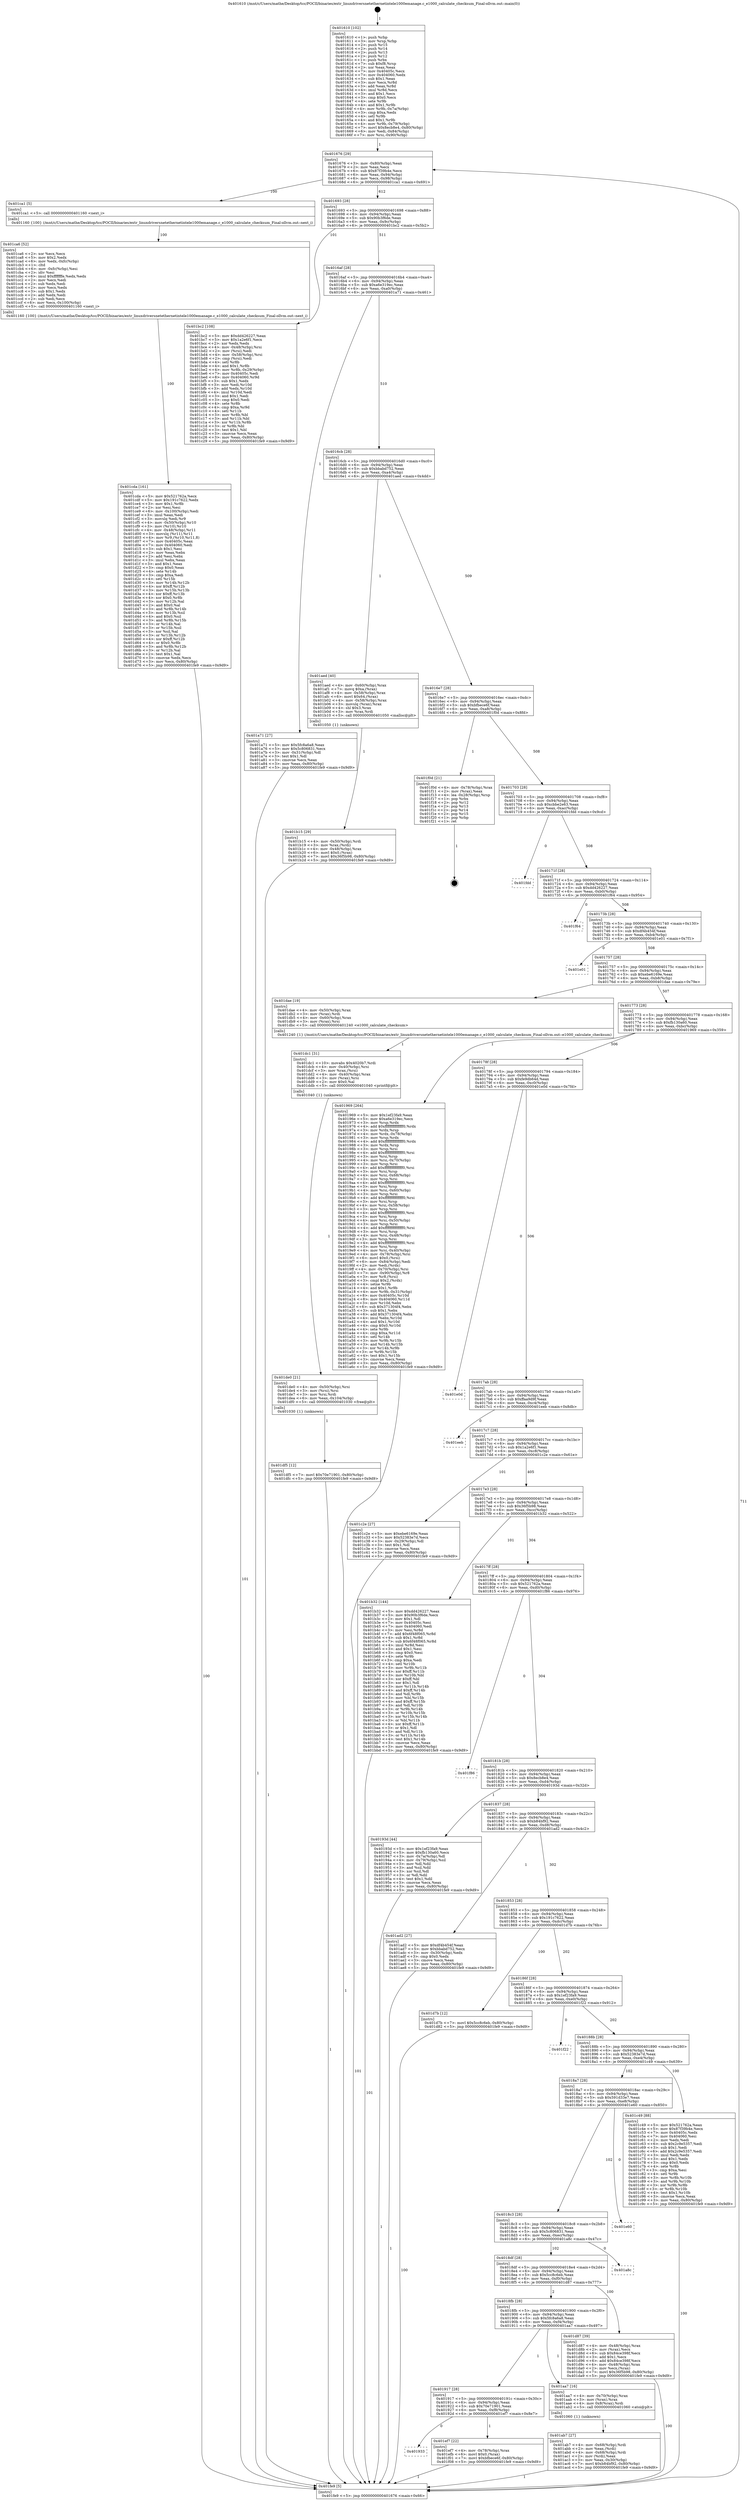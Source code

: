digraph "0x401610" {
  label = "0x401610 (/mnt/c/Users/mathe/Desktop/tcc/POCII/binaries/extr_linuxdriversnetethernetintele1000emanage.c_e1000_calculate_checksum_Final-ollvm.out::main(0))"
  labelloc = "t"
  node[shape=record]

  Entry [label="",width=0.3,height=0.3,shape=circle,fillcolor=black,style=filled]
  "0x401676" [label="{
     0x401676 [29]\l
     | [instrs]\l
     &nbsp;&nbsp;0x401676 \<+3\>: mov -0x80(%rbp),%eax\l
     &nbsp;&nbsp;0x401679 \<+2\>: mov %eax,%ecx\l
     &nbsp;&nbsp;0x40167b \<+6\>: sub $0x87f39b4e,%ecx\l
     &nbsp;&nbsp;0x401681 \<+6\>: mov %eax,-0x94(%rbp)\l
     &nbsp;&nbsp;0x401687 \<+6\>: mov %ecx,-0x98(%rbp)\l
     &nbsp;&nbsp;0x40168d \<+6\>: je 0000000000401ca1 \<main+0x691\>\l
  }"]
  "0x401ca1" [label="{
     0x401ca1 [5]\l
     | [instrs]\l
     &nbsp;&nbsp;0x401ca1 \<+5\>: call 0000000000401160 \<next_i\>\l
     | [calls]\l
     &nbsp;&nbsp;0x401160 \{100\} (/mnt/c/Users/mathe/Desktop/tcc/POCII/binaries/extr_linuxdriversnetethernetintele1000emanage.c_e1000_calculate_checksum_Final-ollvm.out::next_i)\l
  }"]
  "0x401693" [label="{
     0x401693 [28]\l
     | [instrs]\l
     &nbsp;&nbsp;0x401693 \<+5\>: jmp 0000000000401698 \<main+0x88\>\l
     &nbsp;&nbsp;0x401698 \<+6\>: mov -0x94(%rbp),%eax\l
     &nbsp;&nbsp;0x40169e \<+5\>: sub $0x90b3f6de,%eax\l
     &nbsp;&nbsp;0x4016a3 \<+6\>: mov %eax,-0x9c(%rbp)\l
     &nbsp;&nbsp;0x4016a9 \<+6\>: je 0000000000401bc2 \<main+0x5b2\>\l
  }"]
  Exit [label="",width=0.3,height=0.3,shape=circle,fillcolor=black,style=filled,peripheries=2]
  "0x401bc2" [label="{
     0x401bc2 [108]\l
     | [instrs]\l
     &nbsp;&nbsp;0x401bc2 \<+5\>: mov $0xdd426227,%eax\l
     &nbsp;&nbsp;0x401bc7 \<+5\>: mov $0x1a2e6f1,%ecx\l
     &nbsp;&nbsp;0x401bcc \<+2\>: xor %edx,%edx\l
     &nbsp;&nbsp;0x401bce \<+4\>: mov -0x48(%rbp),%rsi\l
     &nbsp;&nbsp;0x401bd2 \<+2\>: mov (%rsi),%edi\l
     &nbsp;&nbsp;0x401bd4 \<+4\>: mov -0x58(%rbp),%rsi\l
     &nbsp;&nbsp;0x401bd8 \<+2\>: cmp (%rsi),%edi\l
     &nbsp;&nbsp;0x401bda \<+4\>: setl %r8b\l
     &nbsp;&nbsp;0x401bde \<+4\>: and $0x1,%r8b\l
     &nbsp;&nbsp;0x401be2 \<+4\>: mov %r8b,-0x29(%rbp)\l
     &nbsp;&nbsp;0x401be6 \<+7\>: mov 0x40405c,%edi\l
     &nbsp;&nbsp;0x401bed \<+8\>: mov 0x404060,%r9d\l
     &nbsp;&nbsp;0x401bf5 \<+3\>: sub $0x1,%edx\l
     &nbsp;&nbsp;0x401bf8 \<+3\>: mov %edi,%r10d\l
     &nbsp;&nbsp;0x401bfb \<+3\>: add %edx,%r10d\l
     &nbsp;&nbsp;0x401bfe \<+4\>: imul %r10d,%edi\l
     &nbsp;&nbsp;0x401c02 \<+3\>: and $0x1,%edi\l
     &nbsp;&nbsp;0x401c05 \<+3\>: cmp $0x0,%edi\l
     &nbsp;&nbsp;0x401c08 \<+4\>: sete %r8b\l
     &nbsp;&nbsp;0x401c0c \<+4\>: cmp $0xa,%r9d\l
     &nbsp;&nbsp;0x401c10 \<+4\>: setl %r11b\l
     &nbsp;&nbsp;0x401c14 \<+3\>: mov %r8b,%bl\l
     &nbsp;&nbsp;0x401c17 \<+3\>: and %r11b,%bl\l
     &nbsp;&nbsp;0x401c1a \<+3\>: xor %r11b,%r8b\l
     &nbsp;&nbsp;0x401c1d \<+3\>: or %r8b,%bl\l
     &nbsp;&nbsp;0x401c20 \<+3\>: test $0x1,%bl\l
     &nbsp;&nbsp;0x401c23 \<+3\>: cmovne %ecx,%eax\l
     &nbsp;&nbsp;0x401c26 \<+3\>: mov %eax,-0x80(%rbp)\l
     &nbsp;&nbsp;0x401c29 \<+5\>: jmp 0000000000401fe9 \<main+0x9d9\>\l
  }"]
  "0x4016af" [label="{
     0x4016af [28]\l
     | [instrs]\l
     &nbsp;&nbsp;0x4016af \<+5\>: jmp 00000000004016b4 \<main+0xa4\>\l
     &nbsp;&nbsp;0x4016b4 \<+6\>: mov -0x94(%rbp),%eax\l
     &nbsp;&nbsp;0x4016ba \<+5\>: sub $0xa6e319ec,%eax\l
     &nbsp;&nbsp;0x4016bf \<+6\>: mov %eax,-0xa0(%rbp)\l
     &nbsp;&nbsp;0x4016c5 \<+6\>: je 0000000000401a71 \<main+0x461\>\l
  }"]
  "0x401933" [label="{
     0x401933\l
  }", style=dashed]
  "0x401a71" [label="{
     0x401a71 [27]\l
     | [instrs]\l
     &nbsp;&nbsp;0x401a71 \<+5\>: mov $0x5fc8a6a8,%eax\l
     &nbsp;&nbsp;0x401a76 \<+5\>: mov $0x5c806831,%ecx\l
     &nbsp;&nbsp;0x401a7b \<+3\>: mov -0x31(%rbp),%dl\l
     &nbsp;&nbsp;0x401a7e \<+3\>: test $0x1,%dl\l
     &nbsp;&nbsp;0x401a81 \<+3\>: cmovne %ecx,%eax\l
     &nbsp;&nbsp;0x401a84 \<+3\>: mov %eax,-0x80(%rbp)\l
     &nbsp;&nbsp;0x401a87 \<+5\>: jmp 0000000000401fe9 \<main+0x9d9\>\l
  }"]
  "0x4016cb" [label="{
     0x4016cb [28]\l
     | [instrs]\l
     &nbsp;&nbsp;0x4016cb \<+5\>: jmp 00000000004016d0 \<main+0xc0\>\l
     &nbsp;&nbsp;0x4016d0 \<+6\>: mov -0x94(%rbp),%eax\l
     &nbsp;&nbsp;0x4016d6 \<+5\>: sub $0xbbabd752,%eax\l
     &nbsp;&nbsp;0x4016db \<+6\>: mov %eax,-0xa4(%rbp)\l
     &nbsp;&nbsp;0x4016e1 \<+6\>: je 0000000000401aed \<main+0x4dd\>\l
  }"]
  "0x401ef7" [label="{
     0x401ef7 [22]\l
     | [instrs]\l
     &nbsp;&nbsp;0x401ef7 \<+4\>: mov -0x78(%rbp),%rax\l
     &nbsp;&nbsp;0x401efb \<+6\>: movl $0x0,(%rax)\l
     &nbsp;&nbsp;0x401f01 \<+7\>: movl $0xbfbece6f,-0x80(%rbp)\l
     &nbsp;&nbsp;0x401f08 \<+5\>: jmp 0000000000401fe9 \<main+0x9d9\>\l
  }"]
  "0x401aed" [label="{
     0x401aed [40]\l
     | [instrs]\l
     &nbsp;&nbsp;0x401aed \<+4\>: mov -0x60(%rbp),%rax\l
     &nbsp;&nbsp;0x401af1 \<+7\>: movq $0xa,(%rax)\l
     &nbsp;&nbsp;0x401af8 \<+4\>: mov -0x58(%rbp),%rax\l
     &nbsp;&nbsp;0x401afc \<+6\>: movl $0x64,(%rax)\l
     &nbsp;&nbsp;0x401b02 \<+4\>: mov -0x58(%rbp),%rax\l
     &nbsp;&nbsp;0x401b06 \<+3\>: movslq (%rax),%rax\l
     &nbsp;&nbsp;0x401b09 \<+4\>: shl $0x3,%rax\l
     &nbsp;&nbsp;0x401b0d \<+3\>: mov %rax,%rdi\l
     &nbsp;&nbsp;0x401b10 \<+5\>: call 0000000000401050 \<malloc@plt\>\l
     | [calls]\l
     &nbsp;&nbsp;0x401050 \{1\} (unknown)\l
  }"]
  "0x4016e7" [label="{
     0x4016e7 [28]\l
     | [instrs]\l
     &nbsp;&nbsp;0x4016e7 \<+5\>: jmp 00000000004016ec \<main+0xdc\>\l
     &nbsp;&nbsp;0x4016ec \<+6\>: mov -0x94(%rbp),%eax\l
     &nbsp;&nbsp;0x4016f2 \<+5\>: sub $0xbfbece6f,%eax\l
     &nbsp;&nbsp;0x4016f7 \<+6\>: mov %eax,-0xa8(%rbp)\l
     &nbsp;&nbsp;0x4016fd \<+6\>: je 0000000000401f0d \<main+0x8fd\>\l
  }"]
  "0x401df5" [label="{
     0x401df5 [12]\l
     | [instrs]\l
     &nbsp;&nbsp;0x401df5 \<+7\>: movl $0x70e71901,-0x80(%rbp)\l
     &nbsp;&nbsp;0x401dfc \<+5\>: jmp 0000000000401fe9 \<main+0x9d9\>\l
  }"]
  "0x401f0d" [label="{
     0x401f0d [21]\l
     | [instrs]\l
     &nbsp;&nbsp;0x401f0d \<+4\>: mov -0x78(%rbp),%rax\l
     &nbsp;&nbsp;0x401f11 \<+2\>: mov (%rax),%eax\l
     &nbsp;&nbsp;0x401f13 \<+4\>: lea -0x28(%rbp),%rsp\l
     &nbsp;&nbsp;0x401f17 \<+1\>: pop %rbx\l
     &nbsp;&nbsp;0x401f18 \<+2\>: pop %r12\l
     &nbsp;&nbsp;0x401f1a \<+2\>: pop %r13\l
     &nbsp;&nbsp;0x401f1c \<+2\>: pop %r14\l
     &nbsp;&nbsp;0x401f1e \<+2\>: pop %r15\l
     &nbsp;&nbsp;0x401f20 \<+1\>: pop %rbp\l
     &nbsp;&nbsp;0x401f21 \<+1\>: ret\l
  }"]
  "0x401703" [label="{
     0x401703 [28]\l
     | [instrs]\l
     &nbsp;&nbsp;0x401703 \<+5\>: jmp 0000000000401708 \<main+0xf8\>\l
     &nbsp;&nbsp;0x401708 \<+6\>: mov -0x94(%rbp),%eax\l
     &nbsp;&nbsp;0x40170e \<+5\>: sub $0xcbbe2e63,%eax\l
     &nbsp;&nbsp;0x401713 \<+6\>: mov %eax,-0xac(%rbp)\l
     &nbsp;&nbsp;0x401719 \<+6\>: je 0000000000401fdd \<main+0x9cd\>\l
  }"]
  "0x401de0" [label="{
     0x401de0 [21]\l
     | [instrs]\l
     &nbsp;&nbsp;0x401de0 \<+4\>: mov -0x50(%rbp),%rsi\l
     &nbsp;&nbsp;0x401de4 \<+3\>: mov (%rsi),%rsi\l
     &nbsp;&nbsp;0x401de7 \<+3\>: mov %rsi,%rdi\l
     &nbsp;&nbsp;0x401dea \<+6\>: mov %eax,-0x104(%rbp)\l
     &nbsp;&nbsp;0x401df0 \<+5\>: call 0000000000401030 \<free@plt\>\l
     | [calls]\l
     &nbsp;&nbsp;0x401030 \{1\} (unknown)\l
  }"]
  "0x401fdd" [label="{
     0x401fdd\l
  }", style=dashed]
  "0x40171f" [label="{
     0x40171f [28]\l
     | [instrs]\l
     &nbsp;&nbsp;0x40171f \<+5\>: jmp 0000000000401724 \<main+0x114\>\l
     &nbsp;&nbsp;0x401724 \<+6\>: mov -0x94(%rbp),%eax\l
     &nbsp;&nbsp;0x40172a \<+5\>: sub $0xdd426227,%eax\l
     &nbsp;&nbsp;0x40172f \<+6\>: mov %eax,-0xb0(%rbp)\l
     &nbsp;&nbsp;0x401735 \<+6\>: je 0000000000401f64 \<main+0x954\>\l
  }"]
  "0x401dc1" [label="{
     0x401dc1 [31]\l
     | [instrs]\l
     &nbsp;&nbsp;0x401dc1 \<+10\>: movabs $0x4020b7,%rdi\l
     &nbsp;&nbsp;0x401dcb \<+4\>: mov -0x40(%rbp),%rsi\l
     &nbsp;&nbsp;0x401dcf \<+3\>: mov %rax,(%rsi)\l
     &nbsp;&nbsp;0x401dd2 \<+4\>: mov -0x40(%rbp),%rax\l
     &nbsp;&nbsp;0x401dd6 \<+3\>: mov (%rax),%rsi\l
     &nbsp;&nbsp;0x401dd9 \<+2\>: mov $0x0,%al\l
     &nbsp;&nbsp;0x401ddb \<+5\>: call 0000000000401040 \<printf@plt\>\l
     | [calls]\l
     &nbsp;&nbsp;0x401040 \{1\} (unknown)\l
  }"]
  "0x401f64" [label="{
     0x401f64\l
  }", style=dashed]
  "0x40173b" [label="{
     0x40173b [28]\l
     | [instrs]\l
     &nbsp;&nbsp;0x40173b \<+5\>: jmp 0000000000401740 \<main+0x130\>\l
     &nbsp;&nbsp;0x401740 \<+6\>: mov -0x94(%rbp),%eax\l
     &nbsp;&nbsp;0x401746 \<+5\>: sub $0xdf4b454f,%eax\l
     &nbsp;&nbsp;0x40174b \<+6\>: mov %eax,-0xb4(%rbp)\l
     &nbsp;&nbsp;0x401751 \<+6\>: je 0000000000401e01 \<main+0x7f1\>\l
  }"]
  "0x401cda" [label="{
     0x401cda [161]\l
     | [instrs]\l
     &nbsp;&nbsp;0x401cda \<+5\>: mov $0x521762a,%ecx\l
     &nbsp;&nbsp;0x401cdf \<+5\>: mov $0x191c7622,%edx\l
     &nbsp;&nbsp;0x401ce4 \<+3\>: mov $0x1,%r8b\l
     &nbsp;&nbsp;0x401ce7 \<+2\>: xor %esi,%esi\l
     &nbsp;&nbsp;0x401ce9 \<+6\>: mov -0x100(%rbp),%edi\l
     &nbsp;&nbsp;0x401cef \<+3\>: imul %eax,%edi\l
     &nbsp;&nbsp;0x401cf2 \<+3\>: movslq %edi,%r9\l
     &nbsp;&nbsp;0x401cf5 \<+4\>: mov -0x50(%rbp),%r10\l
     &nbsp;&nbsp;0x401cf9 \<+3\>: mov (%r10),%r10\l
     &nbsp;&nbsp;0x401cfc \<+4\>: mov -0x48(%rbp),%r11\l
     &nbsp;&nbsp;0x401d00 \<+3\>: movslq (%r11),%r11\l
     &nbsp;&nbsp;0x401d03 \<+4\>: mov %r9,(%r10,%r11,8)\l
     &nbsp;&nbsp;0x401d07 \<+7\>: mov 0x40405c,%eax\l
     &nbsp;&nbsp;0x401d0e \<+7\>: mov 0x404060,%edi\l
     &nbsp;&nbsp;0x401d15 \<+3\>: sub $0x1,%esi\l
     &nbsp;&nbsp;0x401d18 \<+2\>: mov %eax,%ebx\l
     &nbsp;&nbsp;0x401d1a \<+2\>: add %esi,%ebx\l
     &nbsp;&nbsp;0x401d1c \<+3\>: imul %ebx,%eax\l
     &nbsp;&nbsp;0x401d1f \<+3\>: and $0x1,%eax\l
     &nbsp;&nbsp;0x401d22 \<+3\>: cmp $0x0,%eax\l
     &nbsp;&nbsp;0x401d25 \<+4\>: sete %r14b\l
     &nbsp;&nbsp;0x401d29 \<+3\>: cmp $0xa,%edi\l
     &nbsp;&nbsp;0x401d2c \<+4\>: setl %r15b\l
     &nbsp;&nbsp;0x401d30 \<+3\>: mov %r14b,%r12b\l
     &nbsp;&nbsp;0x401d33 \<+4\>: xor $0xff,%r12b\l
     &nbsp;&nbsp;0x401d37 \<+3\>: mov %r15b,%r13b\l
     &nbsp;&nbsp;0x401d3a \<+4\>: xor $0xff,%r13b\l
     &nbsp;&nbsp;0x401d3e \<+4\>: xor $0x0,%r8b\l
     &nbsp;&nbsp;0x401d42 \<+3\>: mov %r12b,%al\l
     &nbsp;&nbsp;0x401d45 \<+2\>: and $0x0,%al\l
     &nbsp;&nbsp;0x401d47 \<+3\>: and %r8b,%r14b\l
     &nbsp;&nbsp;0x401d4a \<+3\>: mov %r13b,%sil\l
     &nbsp;&nbsp;0x401d4d \<+4\>: and $0x0,%sil\l
     &nbsp;&nbsp;0x401d51 \<+3\>: and %r8b,%r15b\l
     &nbsp;&nbsp;0x401d54 \<+3\>: or %r14b,%al\l
     &nbsp;&nbsp;0x401d57 \<+3\>: or %r15b,%sil\l
     &nbsp;&nbsp;0x401d5a \<+3\>: xor %sil,%al\l
     &nbsp;&nbsp;0x401d5d \<+3\>: or %r13b,%r12b\l
     &nbsp;&nbsp;0x401d60 \<+4\>: xor $0xff,%r12b\l
     &nbsp;&nbsp;0x401d64 \<+4\>: or $0x0,%r8b\l
     &nbsp;&nbsp;0x401d68 \<+3\>: and %r8b,%r12b\l
     &nbsp;&nbsp;0x401d6b \<+3\>: or %r12b,%al\l
     &nbsp;&nbsp;0x401d6e \<+2\>: test $0x1,%al\l
     &nbsp;&nbsp;0x401d70 \<+3\>: cmovne %edx,%ecx\l
     &nbsp;&nbsp;0x401d73 \<+3\>: mov %ecx,-0x80(%rbp)\l
     &nbsp;&nbsp;0x401d76 \<+5\>: jmp 0000000000401fe9 \<main+0x9d9\>\l
  }"]
  "0x401e01" [label="{
     0x401e01\l
  }", style=dashed]
  "0x401757" [label="{
     0x401757 [28]\l
     | [instrs]\l
     &nbsp;&nbsp;0x401757 \<+5\>: jmp 000000000040175c \<main+0x14c\>\l
     &nbsp;&nbsp;0x40175c \<+6\>: mov -0x94(%rbp),%eax\l
     &nbsp;&nbsp;0x401762 \<+5\>: sub $0xebe6169e,%eax\l
     &nbsp;&nbsp;0x401767 \<+6\>: mov %eax,-0xb8(%rbp)\l
     &nbsp;&nbsp;0x40176d \<+6\>: je 0000000000401dae \<main+0x79e\>\l
  }"]
  "0x401ca6" [label="{
     0x401ca6 [52]\l
     | [instrs]\l
     &nbsp;&nbsp;0x401ca6 \<+2\>: xor %ecx,%ecx\l
     &nbsp;&nbsp;0x401ca8 \<+5\>: mov $0x2,%edx\l
     &nbsp;&nbsp;0x401cad \<+6\>: mov %edx,-0xfc(%rbp)\l
     &nbsp;&nbsp;0x401cb3 \<+1\>: cltd\l
     &nbsp;&nbsp;0x401cb4 \<+6\>: mov -0xfc(%rbp),%esi\l
     &nbsp;&nbsp;0x401cba \<+2\>: idiv %esi\l
     &nbsp;&nbsp;0x401cbc \<+6\>: imul $0xfffffffe,%edx,%edx\l
     &nbsp;&nbsp;0x401cc2 \<+2\>: mov %ecx,%edi\l
     &nbsp;&nbsp;0x401cc4 \<+2\>: sub %edx,%edi\l
     &nbsp;&nbsp;0x401cc6 \<+2\>: mov %ecx,%edx\l
     &nbsp;&nbsp;0x401cc8 \<+3\>: sub $0x1,%edx\l
     &nbsp;&nbsp;0x401ccb \<+2\>: add %edx,%edi\l
     &nbsp;&nbsp;0x401ccd \<+2\>: sub %edi,%ecx\l
     &nbsp;&nbsp;0x401ccf \<+6\>: mov %ecx,-0x100(%rbp)\l
     &nbsp;&nbsp;0x401cd5 \<+5\>: call 0000000000401160 \<next_i\>\l
     | [calls]\l
     &nbsp;&nbsp;0x401160 \{100\} (/mnt/c/Users/mathe/Desktop/tcc/POCII/binaries/extr_linuxdriversnetethernetintele1000emanage.c_e1000_calculate_checksum_Final-ollvm.out::next_i)\l
  }"]
  "0x401dae" [label="{
     0x401dae [19]\l
     | [instrs]\l
     &nbsp;&nbsp;0x401dae \<+4\>: mov -0x50(%rbp),%rax\l
     &nbsp;&nbsp;0x401db2 \<+3\>: mov (%rax),%rdi\l
     &nbsp;&nbsp;0x401db5 \<+4\>: mov -0x60(%rbp),%rax\l
     &nbsp;&nbsp;0x401db9 \<+3\>: mov (%rax),%rsi\l
     &nbsp;&nbsp;0x401dbc \<+5\>: call 0000000000401240 \<e1000_calculate_checksum\>\l
     | [calls]\l
     &nbsp;&nbsp;0x401240 \{1\} (/mnt/c/Users/mathe/Desktop/tcc/POCII/binaries/extr_linuxdriversnetethernetintele1000emanage.c_e1000_calculate_checksum_Final-ollvm.out::e1000_calculate_checksum)\l
  }"]
  "0x401773" [label="{
     0x401773 [28]\l
     | [instrs]\l
     &nbsp;&nbsp;0x401773 \<+5\>: jmp 0000000000401778 \<main+0x168\>\l
     &nbsp;&nbsp;0x401778 \<+6\>: mov -0x94(%rbp),%eax\l
     &nbsp;&nbsp;0x40177e \<+5\>: sub $0xfb130a60,%eax\l
     &nbsp;&nbsp;0x401783 \<+6\>: mov %eax,-0xbc(%rbp)\l
     &nbsp;&nbsp;0x401789 \<+6\>: je 0000000000401969 \<main+0x359\>\l
  }"]
  "0x401b15" [label="{
     0x401b15 [29]\l
     | [instrs]\l
     &nbsp;&nbsp;0x401b15 \<+4\>: mov -0x50(%rbp),%rdi\l
     &nbsp;&nbsp;0x401b19 \<+3\>: mov %rax,(%rdi)\l
     &nbsp;&nbsp;0x401b1c \<+4\>: mov -0x48(%rbp),%rax\l
     &nbsp;&nbsp;0x401b20 \<+6\>: movl $0x0,(%rax)\l
     &nbsp;&nbsp;0x401b26 \<+7\>: movl $0x36f5b98,-0x80(%rbp)\l
     &nbsp;&nbsp;0x401b2d \<+5\>: jmp 0000000000401fe9 \<main+0x9d9\>\l
  }"]
  "0x401969" [label="{
     0x401969 [264]\l
     | [instrs]\l
     &nbsp;&nbsp;0x401969 \<+5\>: mov $0x1ef23fa9,%eax\l
     &nbsp;&nbsp;0x40196e \<+5\>: mov $0xa6e319ec,%ecx\l
     &nbsp;&nbsp;0x401973 \<+3\>: mov %rsp,%rdx\l
     &nbsp;&nbsp;0x401976 \<+4\>: add $0xfffffffffffffff0,%rdx\l
     &nbsp;&nbsp;0x40197a \<+3\>: mov %rdx,%rsp\l
     &nbsp;&nbsp;0x40197d \<+4\>: mov %rdx,-0x78(%rbp)\l
     &nbsp;&nbsp;0x401981 \<+3\>: mov %rsp,%rdx\l
     &nbsp;&nbsp;0x401984 \<+4\>: add $0xfffffffffffffff0,%rdx\l
     &nbsp;&nbsp;0x401988 \<+3\>: mov %rdx,%rsp\l
     &nbsp;&nbsp;0x40198b \<+3\>: mov %rsp,%rsi\l
     &nbsp;&nbsp;0x40198e \<+4\>: add $0xfffffffffffffff0,%rsi\l
     &nbsp;&nbsp;0x401992 \<+3\>: mov %rsi,%rsp\l
     &nbsp;&nbsp;0x401995 \<+4\>: mov %rsi,-0x70(%rbp)\l
     &nbsp;&nbsp;0x401999 \<+3\>: mov %rsp,%rsi\l
     &nbsp;&nbsp;0x40199c \<+4\>: add $0xfffffffffffffff0,%rsi\l
     &nbsp;&nbsp;0x4019a0 \<+3\>: mov %rsi,%rsp\l
     &nbsp;&nbsp;0x4019a3 \<+4\>: mov %rsi,-0x68(%rbp)\l
     &nbsp;&nbsp;0x4019a7 \<+3\>: mov %rsp,%rsi\l
     &nbsp;&nbsp;0x4019aa \<+4\>: add $0xfffffffffffffff0,%rsi\l
     &nbsp;&nbsp;0x4019ae \<+3\>: mov %rsi,%rsp\l
     &nbsp;&nbsp;0x4019b1 \<+4\>: mov %rsi,-0x60(%rbp)\l
     &nbsp;&nbsp;0x4019b5 \<+3\>: mov %rsp,%rsi\l
     &nbsp;&nbsp;0x4019b8 \<+4\>: add $0xfffffffffffffff0,%rsi\l
     &nbsp;&nbsp;0x4019bc \<+3\>: mov %rsi,%rsp\l
     &nbsp;&nbsp;0x4019bf \<+4\>: mov %rsi,-0x58(%rbp)\l
     &nbsp;&nbsp;0x4019c3 \<+3\>: mov %rsp,%rsi\l
     &nbsp;&nbsp;0x4019c6 \<+4\>: add $0xfffffffffffffff0,%rsi\l
     &nbsp;&nbsp;0x4019ca \<+3\>: mov %rsi,%rsp\l
     &nbsp;&nbsp;0x4019cd \<+4\>: mov %rsi,-0x50(%rbp)\l
     &nbsp;&nbsp;0x4019d1 \<+3\>: mov %rsp,%rsi\l
     &nbsp;&nbsp;0x4019d4 \<+4\>: add $0xfffffffffffffff0,%rsi\l
     &nbsp;&nbsp;0x4019d8 \<+3\>: mov %rsi,%rsp\l
     &nbsp;&nbsp;0x4019db \<+4\>: mov %rsi,-0x48(%rbp)\l
     &nbsp;&nbsp;0x4019df \<+3\>: mov %rsp,%rsi\l
     &nbsp;&nbsp;0x4019e2 \<+4\>: add $0xfffffffffffffff0,%rsi\l
     &nbsp;&nbsp;0x4019e6 \<+3\>: mov %rsi,%rsp\l
     &nbsp;&nbsp;0x4019e9 \<+4\>: mov %rsi,-0x40(%rbp)\l
     &nbsp;&nbsp;0x4019ed \<+4\>: mov -0x78(%rbp),%rsi\l
     &nbsp;&nbsp;0x4019f1 \<+6\>: movl $0x0,(%rsi)\l
     &nbsp;&nbsp;0x4019f7 \<+6\>: mov -0x84(%rbp),%edi\l
     &nbsp;&nbsp;0x4019fd \<+2\>: mov %edi,(%rdx)\l
     &nbsp;&nbsp;0x4019ff \<+4\>: mov -0x70(%rbp),%rsi\l
     &nbsp;&nbsp;0x401a03 \<+7\>: mov -0x90(%rbp),%r8\l
     &nbsp;&nbsp;0x401a0a \<+3\>: mov %r8,(%rsi)\l
     &nbsp;&nbsp;0x401a0d \<+3\>: cmpl $0x2,(%rdx)\l
     &nbsp;&nbsp;0x401a10 \<+4\>: setne %r9b\l
     &nbsp;&nbsp;0x401a14 \<+4\>: and $0x1,%r9b\l
     &nbsp;&nbsp;0x401a18 \<+4\>: mov %r9b,-0x31(%rbp)\l
     &nbsp;&nbsp;0x401a1c \<+8\>: mov 0x40405c,%r10d\l
     &nbsp;&nbsp;0x401a24 \<+8\>: mov 0x404060,%r11d\l
     &nbsp;&nbsp;0x401a2c \<+3\>: mov %r10d,%ebx\l
     &nbsp;&nbsp;0x401a2f \<+6\>: sub $0x371304f4,%ebx\l
     &nbsp;&nbsp;0x401a35 \<+3\>: sub $0x1,%ebx\l
     &nbsp;&nbsp;0x401a38 \<+6\>: add $0x371304f4,%ebx\l
     &nbsp;&nbsp;0x401a3e \<+4\>: imul %ebx,%r10d\l
     &nbsp;&nbsp;0x401a42 \<+4\>: and $0x1,%r10d\l
     &nbsp;&nbsp;0x401a46 \<+4\>: cmp $0x0,%r10d\l
     &nbsp;&nbsp;0x401a4a \<+4\>: sete %r9b\l
     &nbsp;&nbsp;0x401a4e \<+4\>: cmp $0xa,%r11d\l
     &nbsp;&nbsp;0x401a52 \<+4\>: setl %r14b\l
     &nbsp;&nbsp;0x401a56 \<+3\>: mov %r9b,%r15b\l
     &nbsp;&nbsp;0x401a59 \<+3\>: and %r14b,%r15b\l
     &nbsp;&nbsp;0x401a5c \<+3\>: xor %r14b,%r9b\l
     &nbsp;&nbsp;0x401a5f \<+3\>: or %r9b,%r15b\l
     &nbsp;&nbsp;0x401a62 \<+4\>: test $0x1,%r15b\l
     &nbsp;&nbsp;0x401a66 \<+3\>: cmovne %ecx,%eax\l
     &nbsp;&nbsp;0x401a69 \<+3\>: mov %eax,-0x80(%rbp)\l
     &nbsp;&nbsp;0x401a6c \<+5\>: jmp 0000000000401fe9 \<main+0x9d9\>\l
  }"]
  "0x40178f" [label="{
     0x40178f [28]\l
     | [instrs]\l
     &nbsp;&nbsp;0x40178f \<+5\>: jmp 0000000000401794 \<main+0x184\>\l
     &nbsp;&nbsp;0x401794 \<+6\>: mov -0x94(%rbp),%eax\l
     &nbsp;&nbsp;0x40179a \<+5\>: sub $0xfe9db64d,%eax\l
     &nbsp;&nbsp;0x40179f \<+6\>: mov %eax,-0xc0(%rbp)\l
     &nbsp;&nbsp;0x4017a5 \<+6\>: je 0000000000401e0d \<main+0x7fd\>\l
  }"]
  "0x401ab7" [label="{
     0x401ab7 [27]\l
     | [instrs]\l
     &nbsp;&nbsp;0x401ab7 \<+4\>: mov -0x68(%rbp),%rdi\l
     &nbsp;&nbsp;0x401abb \<+2\>: mov %eax,(%rdi)\l
     &nbsp;&nbsp;0x401abd \<+4\>: mov -0x68(%rbp),%rdi\l
     &nbsp;&nbsp;0x401ac1 \<+2\>: mov (%rdi),%eax\l
     &nbsp;&nbsp;0x401ac3 \<+3\>: mov %eax,-0x30(%rbp)\l
     &nbsp;&nbsp;0x401ac6 \<+7\>: movl $0xb84bf92,-0x80(%rbp)\l
     &nbsp;&nbsp;0x401acd \<+5\>: jmp 0000000000401fe9 \<main+0x9d9\>\l
  }"]
  "0x401e0d" [label="{
     0x401e0d\l
  }", style=dashed]
  "0x4017ab" [label="{
     0x4017ab [28]\l
     | [instrs]\l
     &nbsp;&nbsp;0x4017ab \<+5\>: jmp 00000000004017b0 \<main+0x1a0\>\l
     &nbsp;&nbsp;0x4017b0 \<+6\>: mov -0x94(%rbp),%eax\l
     &nbsp;&nbsp;0x4017b6 \<+5\>: sub $0xffaa9d9f,%eax\l
     &nbsp;&nbsp;0x4017bb \<+6\>: mov %eax,-0xc4(%rbp)\l
     &nbsp;&nbsp;0x4017c1 \<+6\>: je 0000000000401eeb \<main+0x8db\>\l
  }"]
  "0x401917" [label="{
     0x401917 [28]\l
     | [instrs]\l
     &nbsp;&nbsp;0x401917 \<+5\>: jmp 000000000040191c \<main+0x30c\>\l
     &nbsp;&nbsp;0x40191c \<+6\>: mov -0x94(%rbp),%eax\l
     &nbsp;&nbsp;0x401922 \<+5\>: sub $0x70e71901,%eax\l
     &nbsp;&nbsp;0x401927 \<+6\>: mov %eax,-0xf8(%rbp)\l
     &nbsp;&nbsp;0x40192d \<+6\>: je 0000000000401ef7 \<main+0x8e7\>\l
  }"]
  "0x401eeb" [label="{
     0x401eeb\l
  }", style=dashed]
  "0x4017c7" [label="{
     0x4017c7 [28]\l
     | [instrs]\l
     &nbsp;&nbsp;0x4017c7 \<+5\>: jmp 00000000004017cc \<main+0x1bc\>\l
     &nbsp;&nbsp;0x4017cc \<+6\>: mov -0x94(%rbp),%eax\l
     &nbsp;&nbsp;0x4017d2 \<+5\>: sub $0x1a2e6f1,%eax\l
     &nbsp;&nbsp;0x4017d7 \<+6\>: mov %eax,-0xc8(%rbp)\l
     &nbsp;&nbsp;0x4017dd \<+6\>: je 0000000000401c2e \<main+0x61e\>\l
  }"]
  "0x401aa7" [label="{
     0x401aa7 [16]\l
     | [instrs]\l
     &nbsp;&nbsp;0x401aa7 \<+4\>: mov -0x70(%rbp),%rax\l
     &nbsp;&nbsp;0x401aab \<+3\>: mov (%rax),%rax\l
     &nbsp;&nbsp;0x401aae \<+4\>: mov 0x8(%rax),%rdi\l
     &nbsp;&nbsp;0x401ab2 \<+5\>: call 0000000000401060 \<atoi@plt\>\l
     | [calls]\l
     &nbsp;&nbsp;0x401060 \{1\} (unknown)\l
  }"]
  "0x401c2e" [label="{
     0x401c2e [27]\l
     | [instrs]\l
     &nbsp;&nbsp;0x401c2e \<+5\>: mov $0xebe6169e,%eax\l
     &nbsp;&nbsp;0x401c33 \<+5\>: mov $0x52383e7d,%ecx\l
     &nbsp;&nbsp;0x401c38 \<+3\>: mov -0x29(%rbp),%dl\l
     &nbsp;&nbsp;0x401c3b \<+3\>: test $0x1,%dl\l
     &nbsp;&nbsp;0x401c3e \<+3\>: cmovne %ecx,%eax\l
     &nbsp;&nbsp;0x401c41 \<+3\>: mov %eax,-0x80(%rbp)\l
     &nbsp;&nbsp;0x401c44 \<+5\>: jmp 0000000000401fe9 \<main+0x9d9\>\l
  }"]
  "0x4017e3" [label="{
     0x4017e3 [28]\l
     | [instrs]\l
     &nbsp;&nbsp;0x4017e3 \<+5\>: jmp 00000000004017e8 \<main+0x1d8\>\l
     &nbsp;&nbsp;0x4017e8 \<+6\>: mov -0x94(%rbp),%eax\l
     &nbsp;&nbsp;0x4017ee \<+5\>: sub $0x36f5b98,%eax\l
     &nbsp;&nbsp;0x4017f3 \<+6\>: mov %eax,-0xcc(%rbp)\l
     &nbsp;&nbsp;0x4017f9 \<+6\>: je 0000000000401b32 \<main+0x522\>\l
  }"]
  "0x4018fb" [label="{
     0x4018fb [28]\l
     | [instrs]\l
     &nbsp;&nbsp;0x4018fb \<+5\>: jmp 0000000000401900 \<main+0x2f0\>\l
     &nbsp;&nbsp;0x401900 \<+6\>: mov -0x94(%rbp),%eax\l
     &nbsp;&nbsp;0x401906 \<+5\>: sub $0x5fc8a6a8,%eax\l
     &nbsp;&nbsp;0x40190b \<+6\>: mov %eax,-0xf4(%rbp)\l
     &nbsp;&nbsp;0x401911 \<+6\>: je 0000000000401aa7 \<main+0x497\>\l
  }"]
  "0x401b32" [label="{
     0x401b32 [144]\l
     | [instrs]\l
     &nbsp;&nbsp;0x401b32 \<+5\>: mov $0xdd426227,%eax\l
     &nbsp;&nbsp;0x401b37 \<+5\>: mov $0x90b3f6de,%ecx\l
     &nbsp;&nbsp;0x401b3c \<+2\>: mov $0x1,%dl\l
     &nbsp;&nbsp;0x401b3e \<+7\>: mov 0x40405c,%esi\l
     &nbsp;&nbsp;0x401b45 \<+7\>: mov 0x404060,%edi\l
     &nbsp;&nbsp;0x401b4c \<+3\>: mov %esi,%r8d\l
     &nbsp;&nbsp;0x401b4f \<+7\>: add $0x6f48f065,%r8d\l
     &nbsp;&nbsp;0x401b56 \<+4\>: sub $0x1,%r8d\l
     &nbsp;&nbsp;0x401b5a \<+7\>: sub $0x6f48f065,%r8d\l
     &nbsp;&nbsp;0x401b61 \<+4\>: imul %r8d,%esi\l
     &nbsp;&nbsp;0x401b65 \<+3\>: and $0x1,%esi\l
     &nbsp;&nbsp;0x401b68 \<+3\>: cmp $0x0,%esi\l
     &nbsp;&nbsp;0x401b6b \<+4\>: sete %r9b\l
     &nbsp;&nbsp;0x401b6f \<+3\>: cmp $0xa,%edi\l
     &nbsp;&nbsp;0x401b72 \<+4\>: setl %r10b\l
     &nbsp;&nbsp;0x401b76 \<+3\>: mov %r9b,%r11b\l
     &nbsp;&nbsp;0x401b79 \<+4\>: xor $0xff,%r11b\l
     &nbsp;&nbsp;0x401b7d \<+3\>: mov %r10b,%bl\l
     &nbsp;&nbsp;0x401b80 \<+3\>: xor $0xff,%bl\l
     &nbsp;&nbsp;0x401b83 \<+3\>: xor $0x1,%dl\l
     &nbsp;&nbsp;0x401b86 \<+3\>: mov %r11b,%r14b\l
     &nbsp;&nbsp;0x401b89 \<+4\>: and $0xff,%r14b\l
     &nbsp;&nbsp;0x401b8d \<+3\>: and %dl,%r9b\l
     &nbsp;&nbsp;0x401b90 \<+3\>: mov %bl,%r15b\l
     &nbsp;&nbsp;0x401b93 \<+4\>: and $0xff,%r15b\l
     &nbsp;&nbsp;0x401b97 \<+3\>: and %dl,%r10b\l
     &nbsp;&nbsp;0x401b9a \<+3\>: or %r9b,%r14b\l
     &nbsp;&nbsp;0x401b9d \<+3\>: or %r10b,%r15b\l
     &nbsp;&nbsp;0x401ba0 \<+3\>: xor %r15b,%r14b\l
     &nbsp;&nbsp;0x401ba3 \<+3\>: or %bl,%r11b\l
     &nbsp;&nbsp;0x401ba6 \<+4\>: xor $0xff,%r11b\l
     &nbsp;&nbsp;0x401baa \<+3\>: or $0x1,%dl\l
     &nbsp;&nbsp;0x401bad \<+3\>: and %dl,%r11b\l
     &nbsp;&nbsp;0x401bb0 \<+3\>: or %r11b,%r14b\l
     &nbsp;&nbsp;0x401bb3 \<+4\>: test $0x1,%r14b\l
     &nbsp;&nbsp;0x401bb7 \<+3\>: cmovne %ecx,%eax\l
     &nbsp;&nbsp;0x401bba \<+3\>: mov %eax,-0x80(%rbp)\l
     &nbsp;&nbsp;0x401bbd \<+5\>: jmp 0000000000401fe9 \<main+0x9d9\>\l
  }"]
  "0x4017ff" [label="{
     0x4017ff [28]\l
     | [instrs]\l
     &nbsp;&nbsp;0x4017ff \<+5\>: jmp 0000000000401804 \<main+0x1f4\>\l
     &nbsp;&nbsp;0x401804 \<+6\>: mov -0x94(%rbp),%eax\l
     &nbsp;&nbsp;0x40180a \<+5\>: sub $0x521762a,%eax\l
     &nbsp;&nbsp;0x40180f \<+6\>: mov %eax,-0xd0(%rbp)\l
     &nbsp;&nbsp;0x401815 \<+6\>: je 0000000000401f86 \<main+0x976\>\l
  }"]
  "0x401d87" [label="{
     0x401d87 [39]\l
     | [instrs]\l
     &nbsp;&nbsp;0x401d87 \<+4\>: mov -0x48(%rbp),%rax\l
     &nbsp;&nbsp;0x401d8b \<+2\>: mov (%rax),%ecx\l
     &nbsp;&nbsp;0x401d8d \<+6\>: sub $0x84ce398f,%ecx\l
     &nbsp;&nbsp;0x401d93 \<+3\>: add $0x1,%ecx\l
     &nbsp;&nbsp;0x401d96 \<+6\>: add $0x84ce398f,%ecx\l
     &nbsp;&nbsp;0x401d9c \<+4\>: mov -0x48(%rbp),%rax\l
     &nbsp;&nbsp;0x401da0 \<+2\>: mov %ecx,(%rax)\l
     &nbsp;&nbsp;0x401da2 \<+7\>: movl $0x36f5b98,-0x80(%rbp)\l
     &nbsp;&nbsp;0x401da9 \<+5\>: jmp 0000000000401fe9 \<main+0x9d9\>\l
  }"]
  "0x401f86" [label="{
     0x401f86\l
  }", style=dashed]
  "0x40181b" [label="{
     0x40181b [28]\l
     | [instrs]\l
     &nbsp;&nbsp;0x40181b \<+5\>: jmp 0000000000401820 \<main+0x210\>\l
     &nbsp;&nbsp;0x401820 \<+6\>: mov -0x94(%rbp),%eax\l
     &nbsp;&nbsp;0x401826 \<+5\>: sub $0x8ecb8e4,%eax\l
     &nbsp;&nbsp;0x40182b \<+6\>: mov %eax,-0xd4(%rbp)\l
     &nbsp;&nbsp;0x401831 \<+6\>: je 000000000040193d \<main+0x32d\>\l
  }"]
  "0x4018df" [label="{
     0x4018df [28]\l
     | [instrs]\l
     &nbsp;&nbsp;0x4018df \<+5\>: jmp 00000000004018e4 \<main+0x2d4\>\l
     &nbsp;&nbsp;0x4018e4 \<+6\>: mov -0x94(%rbp),%eax\l
     &nbsp;&nbsp;0x4018ea \<+5\>: sub $0x5cc8c6eb,%eax\l
     &nbsp;&nbsp;0x4018ef \<+6\>: mov %eax,-0xf0(%rbp)\l
     &nbsp;&nbsp;0x4018f5 \<+6\>: je 0000000000401d87 \<main+0x777\>\l
  }"]
  "0x40193d" [label="{
     0x40193d [44]\l
     | [instrs]\l
     &nbsp;&nbsp;0x40193d \<+5\>: mov $0x1ef23fa9,%eax\l
     &nbsp;&nbsp;0x401942 \<+5\>: mov $0xfb130a60,%ecx\l
     &nbsp;&nbsp;0x401947 \<+3\>: mov -0x7a(%rbp),%dl\l
     &nbsp;&nbsp;0x40194a \<+4\>: mov -0x79(%rbp),%sil\l
     &nbsp;&nbsp;0x40194e \<+3\>: mov %dl,%dil\l
     &nbsp;&nbsp;0x401951 \<+3\>: and %sil,%dil\l
     &nbsp;&nbsp;0x401954 \<+3\>: xor %sil,%dl\l
     &nbsp;&nbsp;0x401957 \<+3\>: or %dl,%dil\l
     &nbsp;&nbsp;0x40195a \<+4\>: test $0x1,%dil\l
     &nbsp;&nbsp;0x40195e \<+3\>: cmovne %ecx,%eax\l
     &nbsp;&nbsp;0x401961 \<+3\>: mov %eax,-0x80(%rbp)\l
     &nbsp;&nbsp;0x401964 \<+5\>: jmp 0000000000401fe9 \<main+0x9d9\>\l
  }"]
  "0x401837" [label="{
     0x401837 [28]\l
     | [instrs]\l
     &nbsp;&nbsp;0x401837 \<+5\>: jmp 000000000040183c \<main+0x22c\>\l
     &nbsp;&nbsp;0x40183c \<+6\>: mov -0x94(%rbp),%eax\l
     &nbsp;&nbsp;0x401842 \<+5\>: sub $0xb84bf92,%eax\l
     &nbsp;&nbsp;0x401847 \<+6\>: mov %eax,-0xd8(%rbp)\l
     &nbsp;&nbsp;0x40184d \<+6\>: je 0000000000401ad2 \<main+0x4c2\>\l
  }"]
  "0x401fe9" [label="{
     0x401fe9 [5]\l
     | [instrs]\l
     &nbsp;&nbsp;0x401fe9 \<+5\>: jmp 0000000000401676 \<main+0x66\>\l
  }"]
  "0x401610" [label="{
     0x401610 [102]\l
     | [instrs]\l
     &nbsp;&nbsp;0x401610 \<+1\>: push %rbp\l
     &nbsp;&nbsp;0x401611 \<+3\>: mov %rsp,%rbp\l
     &nbsp;&nbsp;0x401614 \<+2\>: push %r15\l
     &nbsp;&nbsp;0x401616 \<+2\>: push %r14\l
     &nbsp;&nbsp;0x401618 \<+2\>: push %r13\l
     &nbsp;&nbsp;0x40161a \<+2\>: push %r12\l
     &nbsp;&nbsp;0x40161c \<+1\>: push %rbx\l
     &nbsp;&nbsp;0x40161d \<+7\>: sub $0xf8,%rsp\l
     &nbsp;&nbsp;0x401624 \<+2\>: xor %eax,%eax\l
     &nbsp;&nbsp;0x401626 \<+7\>: mov 0x40405c,%ecx\l
     &nbsp;&nbsp;0x40162d \<+7\>: mov 0x404060,%edx\l
     &nbsp;&nbsp;0x401634 \<+3\>: sub $0x1,%eax\l
     &nbsp;&nbsp;0x401637 \<+3\>: mov %ecx,%r8d\l
     &nbsp;&nbsp;0x40163a \<+3\>: add %eax,%r8d\l
     &nbsp;&nbsp;0x40163d \<+4\>: imul %r8d,%ecx\l
     &nbsp;&nbsp;0x401641 \<+3\>: and $0x1,%ecx\l
     &nbsp;&nbsp;0x401644 \<+3\>: cmp $0x0,%ecx\l
     &nbsp;&nbsp;0x401647 \<+4\>: sete %r9b\l
     &nbsp;&nbsp;0x40164b \<+4\>: and $0x1,%r9b\l
     &nbsp;&nbsp;0x40164f \<+4\>: mov %r9b,-0x7a(%rbp)\l
     &nbsp;&nbsp;0x401653 \<+3\>: cmp $0xa,%edx\l
     &nbsp;&nbsp;0x401656 \<+4\>: setl %r9b\l
     &nbsp;&nbsp;0x40165a \<+4\>: and $0x1,%r9b\l
     &nbsp;&nbsp;0x40165e \<+4\>: mov %r9b,-0x79(%rbp)\l
     &nbsp;&nbsp;0x401662 \<+7\>: movl $0x8ecb8e4,-0x80(%rbp)\l
     &nbsp;&nbsp;0x401669 \<+6\>: mov %edi,-0x84(%rbp)\l
     &nbsp;&nbsp;0x40166f \<+7\>: mov %rsi,-0x90(%rbp)\l
  }"]
  "0x401a8c" [label="{
     0x401a8c\l
  }", style=dashed]
  "0x4018c3" [label="{
     0x4018c3 [28]\l
     | [instrs]\l
     &nbsp;&nbsp;0x4018c3 \<+5\>: jmp 00000000004018c8 \<main+0x2b8\>\l
     &nbsp;&nbsp;0x4018c8 \<+6\>: mov -0x94(%rbp),%eax\l
     &nbsp;&nbsp;0x4018ce \<+5\>: sub $0x5c806831,%eax\l
     &nbsp;&nbsp;0x4018d3 \<+6\>: mov %eax,-0xec(%rbp)\l
     &nbsp;&nbsp;0x4018d9 \<+6\>: je 0000000000401a8c \<main+0x47c\>\l
  }"]
  "0x401ad2" [label="{
     0x401ad2 [27]\l
     | [instrs]\l
     &nbsp;&nbsp;0x401ad2 \<+5\>: mov $0xdf4b454f,%eax\l
     &nbsp;&nbsp;0x401ad7 \<+5\>: mov $0xbbabd752,%ecx\l
     &nbsp;&nbsp;0x401adc \<+3\>: mov -0x30(%rbp),%edx\l
     &nbsp;&nbsp;0x401adf \<+3\>: cmp $0x0,%edx\l
     &nbsp;&nbsp;0x401ae2 \<+3\>: cmove %ecx,%eax\l
     &nbsp;&nbsp;0x401ae5 \<+3\>: mov %eax,-0x80(%rbp)\l
     &nbsp;&nbsp;0x401ae8 \<+5\>: jmp 0000000000401fe9 \<main+0x9d9\>\l
  }"]
  "0x401853" [label="{
     0x401853 [28]\l
     | [instrs]\l
     &nbsp;&nbsp;0x401853 \<+5\>: jmp 0000000000401858 \<main+0x248\>\l
     &nbsp;&nbsp;0x401858 \<+6\>: mov -0x94(%rbp),%eax\l
     &nbsp;&nbsp;0x40185e \<+5\>: sub $0x191c7622,%eax\l
     &nbsp;&nbsp;0x401863 \<+6\>: mov %eax,-0xdc(%rbp)\l
     &nbsp;&nbsp;0x401869 \<+6\>: je 0000000000401d7b \<main+0x76b\>\l
  }"]
  "0x401e60" [label="{
     0x401e60\l
  }", style=dashed]
  "0x401d7b" [label="{
     0x401d7b [12]\l
     | [instrs]\l
     &nbsp;&nbsp;0x401d7b \<+7\>: movl $0x5cc8c6eb,-0x80(%rbp)\l
     &nbsp;&nbsp;0x401d82 \<+5\>: jmp 0000000000401fe9 \<main+0x9d9\>\l
  }"]
  "0x40186f" [label="{
     0x40186f [28]\l
     | [instrs]\l
     &nbsp;&nbsp;0x40186f \<+5\>: jmp 0000000000401874 \<main+0x264\>\l
     &nbsp;&nbsp;0x401874 \<+6\>: mov -0x94(%rbp),%eax\l
     &nbsp;&nbsp;0x40187a \<+5\>: sub $0x1ef23fa9,%eax\l
     &nbsp;&nbsp;0x40187f \<+6\>: mov %eax,-0xe0(%rbp)\l
     &nbsp;&nbsp;0x401885 \<+6\>: je 0000000000401f22 \<main+0x912\>\l
  }"]
  "0x4018a7" [label="{
     0x4018a7 [28]\l
     | [instrs]\l
     &nbsp;&nbsp;0x4018a7 \<+5\>: jmp 00000000004018ac \<main+0x29c\>\l
     &nbsp;&nbsp;0x4018ac \<+6\>: mov -0x94(%rbp),%eax\l
     &nbsp;&nbsp;0x4018b2 \<+5\>: sub $0x591d33e7,%eax\l
     &nbsp;&nbsp;0x4018b7 \<+6\>: mov %eax,-0xe8(%rbp)\l
     &nbsp;&nbsp;0x4018bd \<+6\>: je 0000000000401e60 \<main+0x850\>\l
  }"]
  "0x401f22" [label="{
     0x401f22\l
  }", style=dashed]
  "0x40188b" [label="{
     0x40188b [28]\l
     | [instrs]\l
     &nbsp;&nbsp;0x40188b \<+5\>: jmp 0000000000401890 \<main+0x280\>\l
     &nbsp;&nbsp;0x401890 \<+6\>: mov -0x94(%rbp),%eax\l
     &nbsp;&nbsp;0x401896 \<+5\>: sub $0x52383e7d,%eax\l
     &nbsp;&nbsp;0x40189b \<+6\>: mov %eax,-0xe4(%rbp)\l
     &nbsp;&nbsp;0x4018a1 \<+6\>: je 0000000000401c49 \<main+0x639\>\l
  }"]
  "0x401c49" [label="{
     0x401c49 [88]\l
     | [instrs]\l
     &nbsp;&nbsp;0x401c49 \<+5\>: mov $0x521762a,%eax\l
     &nbsp;&nbsp;0x401c4e \<+5\>: mov $0x87f39b4e,%ecx\l
     &nbsp;&nbsp;0x401c53 \<+7\>: mov 0x40405c,%edx\l
     &nbsp;&nbsp;0x401c5a \<+7\>: mov 0x404060,%esi\l
     &nbsp;&nbsp;0x401c61 \<+2\>: mov %edx,%edi\l
     &nbsp;&nbsp;0x401c63 \<+6\>: sub $0x2c9e5357,%edi\l
     &nbsp;&nbsp;0x401c69 \<+3\>: sub $0x1,%edi\l
     &nbsp;&nbsp;0x401c6c \<+6\>: add $0x2c9e5357,%edi\l
     &nbsp;&nbsp;0x401c72 \<+3\>: imul %edi,%edx\l
     &nbsp;&nbsp;0x401c75 \<+3\>: and $0x1,%edx\l
     &nbsp;&nbsp;0x401c78 \<+3\>: cmp $0x0,%edx\l
     &nbsp;&nbsp;0x401c7b \<+4\>: sete %r8b\l
     &nbsp;&nbsp;0x401c7f \<+3\>: cmp $0xa,%esi\l
     &nbsp;&nbsp;0x401c82 \<+4\>: setl %r9b\l
     &nbsp;&nbsp;0x401c86 \<+3\>: mov %r8b,%r10b\l
     &nbsp;&nbsp;0x401c89 \<+3\>: and %r9b,%r10b\l
     &nbsp;&nbsp;0x401c8c \<+3\>: xor %r9b,%r8b\l
     &nbsp;&nbsp;0x401c8f \<+3\>: or %r8b,%r10b\l
     &nbsp;&nbsp;0x401c92 \<+4\>: test $0x1,%r10b\l
     &nbsp;&nbsp;0x401c96 \<+3\>: cmovne %ecx,%eax\l
     &nbsp;&nbsp;0x401c99 \<+3\>: mov %eax,-0x80(%rbp)\l
     &nbsp;&nbsp;0x401c9c \<+5\>: jmp 0000000000401fe9 \<main+0x9d9\>\l
  }"]
  Entry -> "0x401610" [label=" 1"]
  "0x401676" -> "0x401ca1" [label=" 100"]
  "0x401676" -> "0x401693" [label=" 612"]
  "0x401f0d" -> Exit [label=" 1"]
  "0x401693" -> "0x401bc2" [label=" 101"]
  "0x401693" -> "0x4016af" [label=" 511"]
  "0x401ef7" -> "0x401fe9" [label=" 1"]
  "0x4016af" -> "0x401a71" [label=" 1"]
  "0x4016af" -> "0x4016cb" [label=" 510"]
  "0x401917" -> "0x401933" [label=" 0"]
  "0x4016cb" -> "0x401aed" [label=" 1"]
  "0x4016cb" -> "0x4016e7" [label=" 509"]
  "0x401917" -> "0x401ef7" [label=" 1"]
  "0x4016e7" -> "0x401f0d" [label=" 1"]
  "0x4016e7" -> "0x401703" [label=" 508"]
  "0x401df5" -> "0x401fe9" [label=" 1"]
  "0x401703" -> "0x401fdd" [label=" 0"]
  "0x401703" -> "0x40171f" [label=" 508"]
  "0x401de0" -> "0x401df5" [label=" 1"]
  "0x40171f" -> "0x401f64" [label=" 0"]
  "0x40171f" -> "0x40173b" [label=" 508"]
  "0x401dc1" -> "0x401de0" [label=" 1"]
  "0x40173b" -> "0x401e01" [label=" 0"]
  "0x40173b" -> "0x401757" [label=" 508"]
  "0x401dae" -> "0x401dc1" [label=" 1"]
  "0x401757" -> "0x401dae" [label=" 1"]
  "0x401757" -> "0x401773" [label=" 507"]
  "0x401d87" -> "0x401fe9" [label=" 100"]
  "0x401773" -> "0x401969" [label=" 1"]
  "0x401773" -> "0x40178f" [label=" 506"]
  "0x401d7b" -> "0x401fe9" [label=" 100"]
  "0x40178f" -> "0x401e0d" [label=" 0"]
  "0x40178f" -> "0x4017ab" [label=" 506"]
  "0x401cda" -> "0x401fe9" [label=" 100"]
  "0x4017ab" -> "0x401eeb" [label=" 0"]
  "0x4017ab" -> "0x4017c7" [label=" 506"]
  "0x401ca6" -> "0x401cda" [label=" 100"]
  "0x4017c7" -> "0x401c2e" [label=" 101"]
  "0x4017c7" -> "0x4017e3" [label=" 405"]
  "0x401ca1" -> "0x401ca6" [label=" 100"]
  "0x4017e3" -> "0x401b32" [label=" 101"]
  "0x4017e3" -> "0x4017ff" [label=" 304"]
  "0x401c2e" -> "0x401fe9" [label=" 101"]
  "0x4017ff" -> "0x401f86" [label=" 0"]
  "0x4017ff" -> "0x40181b" [label=" 304"]
  "0x401bc2" -> "0x401fe9" [label=" 101"]
  "0x40181b" -> "0x40193d" [label=" 1"]
  "0x40181b" -> "0x401837" [label=" 303"]
  "0x40193d" -> "0x401fe9" [label=" 1"]
  "0x401610" -> "0x401676" [label=" 1"]
  "0x401fe9" -> "0x401676" [label=" 711"]
  "0x401b15" -> "0x401fe9" [label=" 1"]
  "0x401969" -> "0x401fe9" [label=" 1"]
  "0x401a71" -> "0x401fe9" [label=" 1"]
  "0x401aed" -> "0x401b15" [label=" 1"]
  "0x401837" -> "0x401ad2" [label=" 1"]
  "0x401837" -> "0x401853" [label=" 302"]
  "0x401ab7" -> "0x401fe9" [label=" 1"]
  "0x401853" -> "0x401d7b" [label=" 100"]
  "0x401853" -> "0x40186f" [label=" 202"]
  "0x401aa7" -> "0x401ab7" [label=" 1"]
  "0x40186f" -> "0x401f22" [label=" 0"]
  "0x40186f" -> "0x40188b" [label=" 202"]
  "0x4018fb" -> "0x401aa7" [label=" 1"]
  "0x40188b" -> "0x401c49" [label=" 100"]
  "0x40188b" -> "0x4018a7" [label=" 102"]
  "0x4018fb" -> "0x401917" [label=" 1"]
  "0x4018a7" -> "0x401e60" [label=" 0"]
  "0x4018a7" -> "0x4018c3" [label=" 102"]
  "0x401ad2" -> "0x401fe9" [label=" 1"]
  "0x4018c3" -> "0x401a8c" [label=" 0"]
  "0x4018c3" -> "0x4018df" [label=" 102"]
  "0x401b32" -> "0x401fe9" [label=" 101"]
  "0x4018df" -> "0x401d87" [label=" 100"]
  "0x4018df" -> "0x4018fb" [label=" 2"]
  "0x401c49" -> "0x401fe9" [label=" 100"]
}
